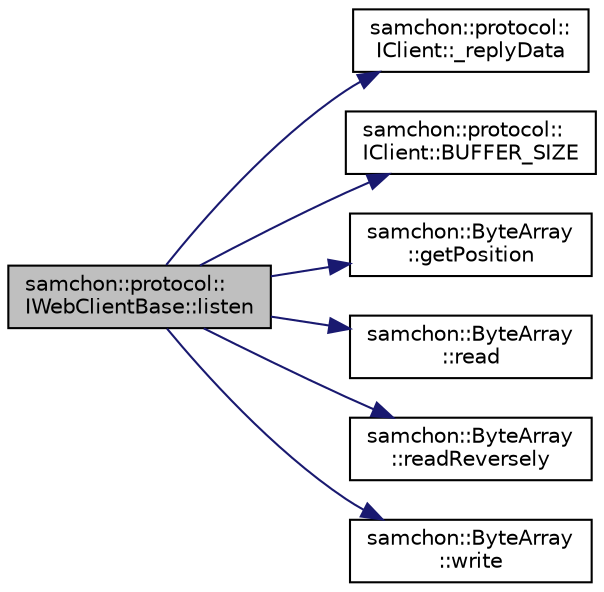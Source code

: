 digraph "samchon::protocol::IWebClientBase::listen"
{
  edge [fontname="Helvetica",fontsize="10",labelfontname="Helvetica",labelfontsize="10"];
  node [fontname="Helvetica",fontsize="10",shape=record];
  rankdir="LR";
  Node1 [label="samchon::protocol::\lIWebClientBase::listen",height=0.2,width=0.4,color="black", fillcolor="grey75", style="filled", fontcolor="black"];
  Node1 -> Node2 [color="midnightblue",fontsize="10",style="solid",fontname="Helvetica"];
  Node2 [label="samchon::protocol::\lIClient::_replyData",height=0.2,width=0.4,color="black", fillcolor="white", style="filled",URL="$d3/dc8/classsamchon_1_1protocol_1_1IClient.html#a52b60a465279200efb4a77ec9becb43f",tooltip="A method for pre-processing replied Invoke message. "];
  Node1 -> Node3 [color="midnightblue",fontsize="10",style="solid",fontname="Helvetica"];
  Node3 [label="samchon::protocol::\lIClient::BUFFER_SIZE",height=0.2,width=0.4,color="black", fillcolor="white", style="filled",URL="$d3/dc8/classsamchon_1_1protocol_1_1IClient.html#aeb5632980254d2e48c5522ecba26d338",tooltip="Buffer size of network I/O. "];
  Node1 -> Node4 [color="midnightblue",fontsize="10",style="solid",fontname="Helvetica"];
  Node4 [label="samchon::ByteArray\l::getPosition",height=0.2,width=0.4,color="black", fillcolor="white", style="filled",URL="$dc/d37/classsamchon_1_1ByteArray.html#a7561bac8525bdad12c9e59202cf83c73",tooltip="Get position. "];
  Node1 -> Node5 [color="midnightblue",fontsize="10",style="solid",fontname="Helvetica"];
  Node5 [label="samchon::ByteArray\l::read",height=0.2,width=0.4,color="black", fillcolor="white", style="filled",URL="$dc/d37/classsamchon_1_1ByteArray.html#a6ec82a573fa3bcfcd1abd05bc9a26447",tooltip="Read data. "];
  Node1 -> Node6 [color="midnightblue",fontsize="10",style="solid",fontname="Helvetica"];
  Node6 [label="samchon::ByteArray\l::readReversely",height=0.2,width=0.4,color="black", fillcolor="white", style="filled",URL="$dc/d37/classsamchon_1_1ByteArray.html#a3d84c7858d26e491bcf1327819534799",tooltip="Read a reversed data. "];
  Node1 -> Node7 [color="midnightblue",fontsize="10",style="solid",fontname="Helvetica"];
  Node7 [label="samchon::ByteArray\l::write",height=0.2,width=0.4,color="black", fillcolor="white", style="filled",URL="$dc/d37/classsamchon_1_1ByteArray.html#ae215771bce05010d2fa117d61456aad6",tooltip="Write a data. "];
}
